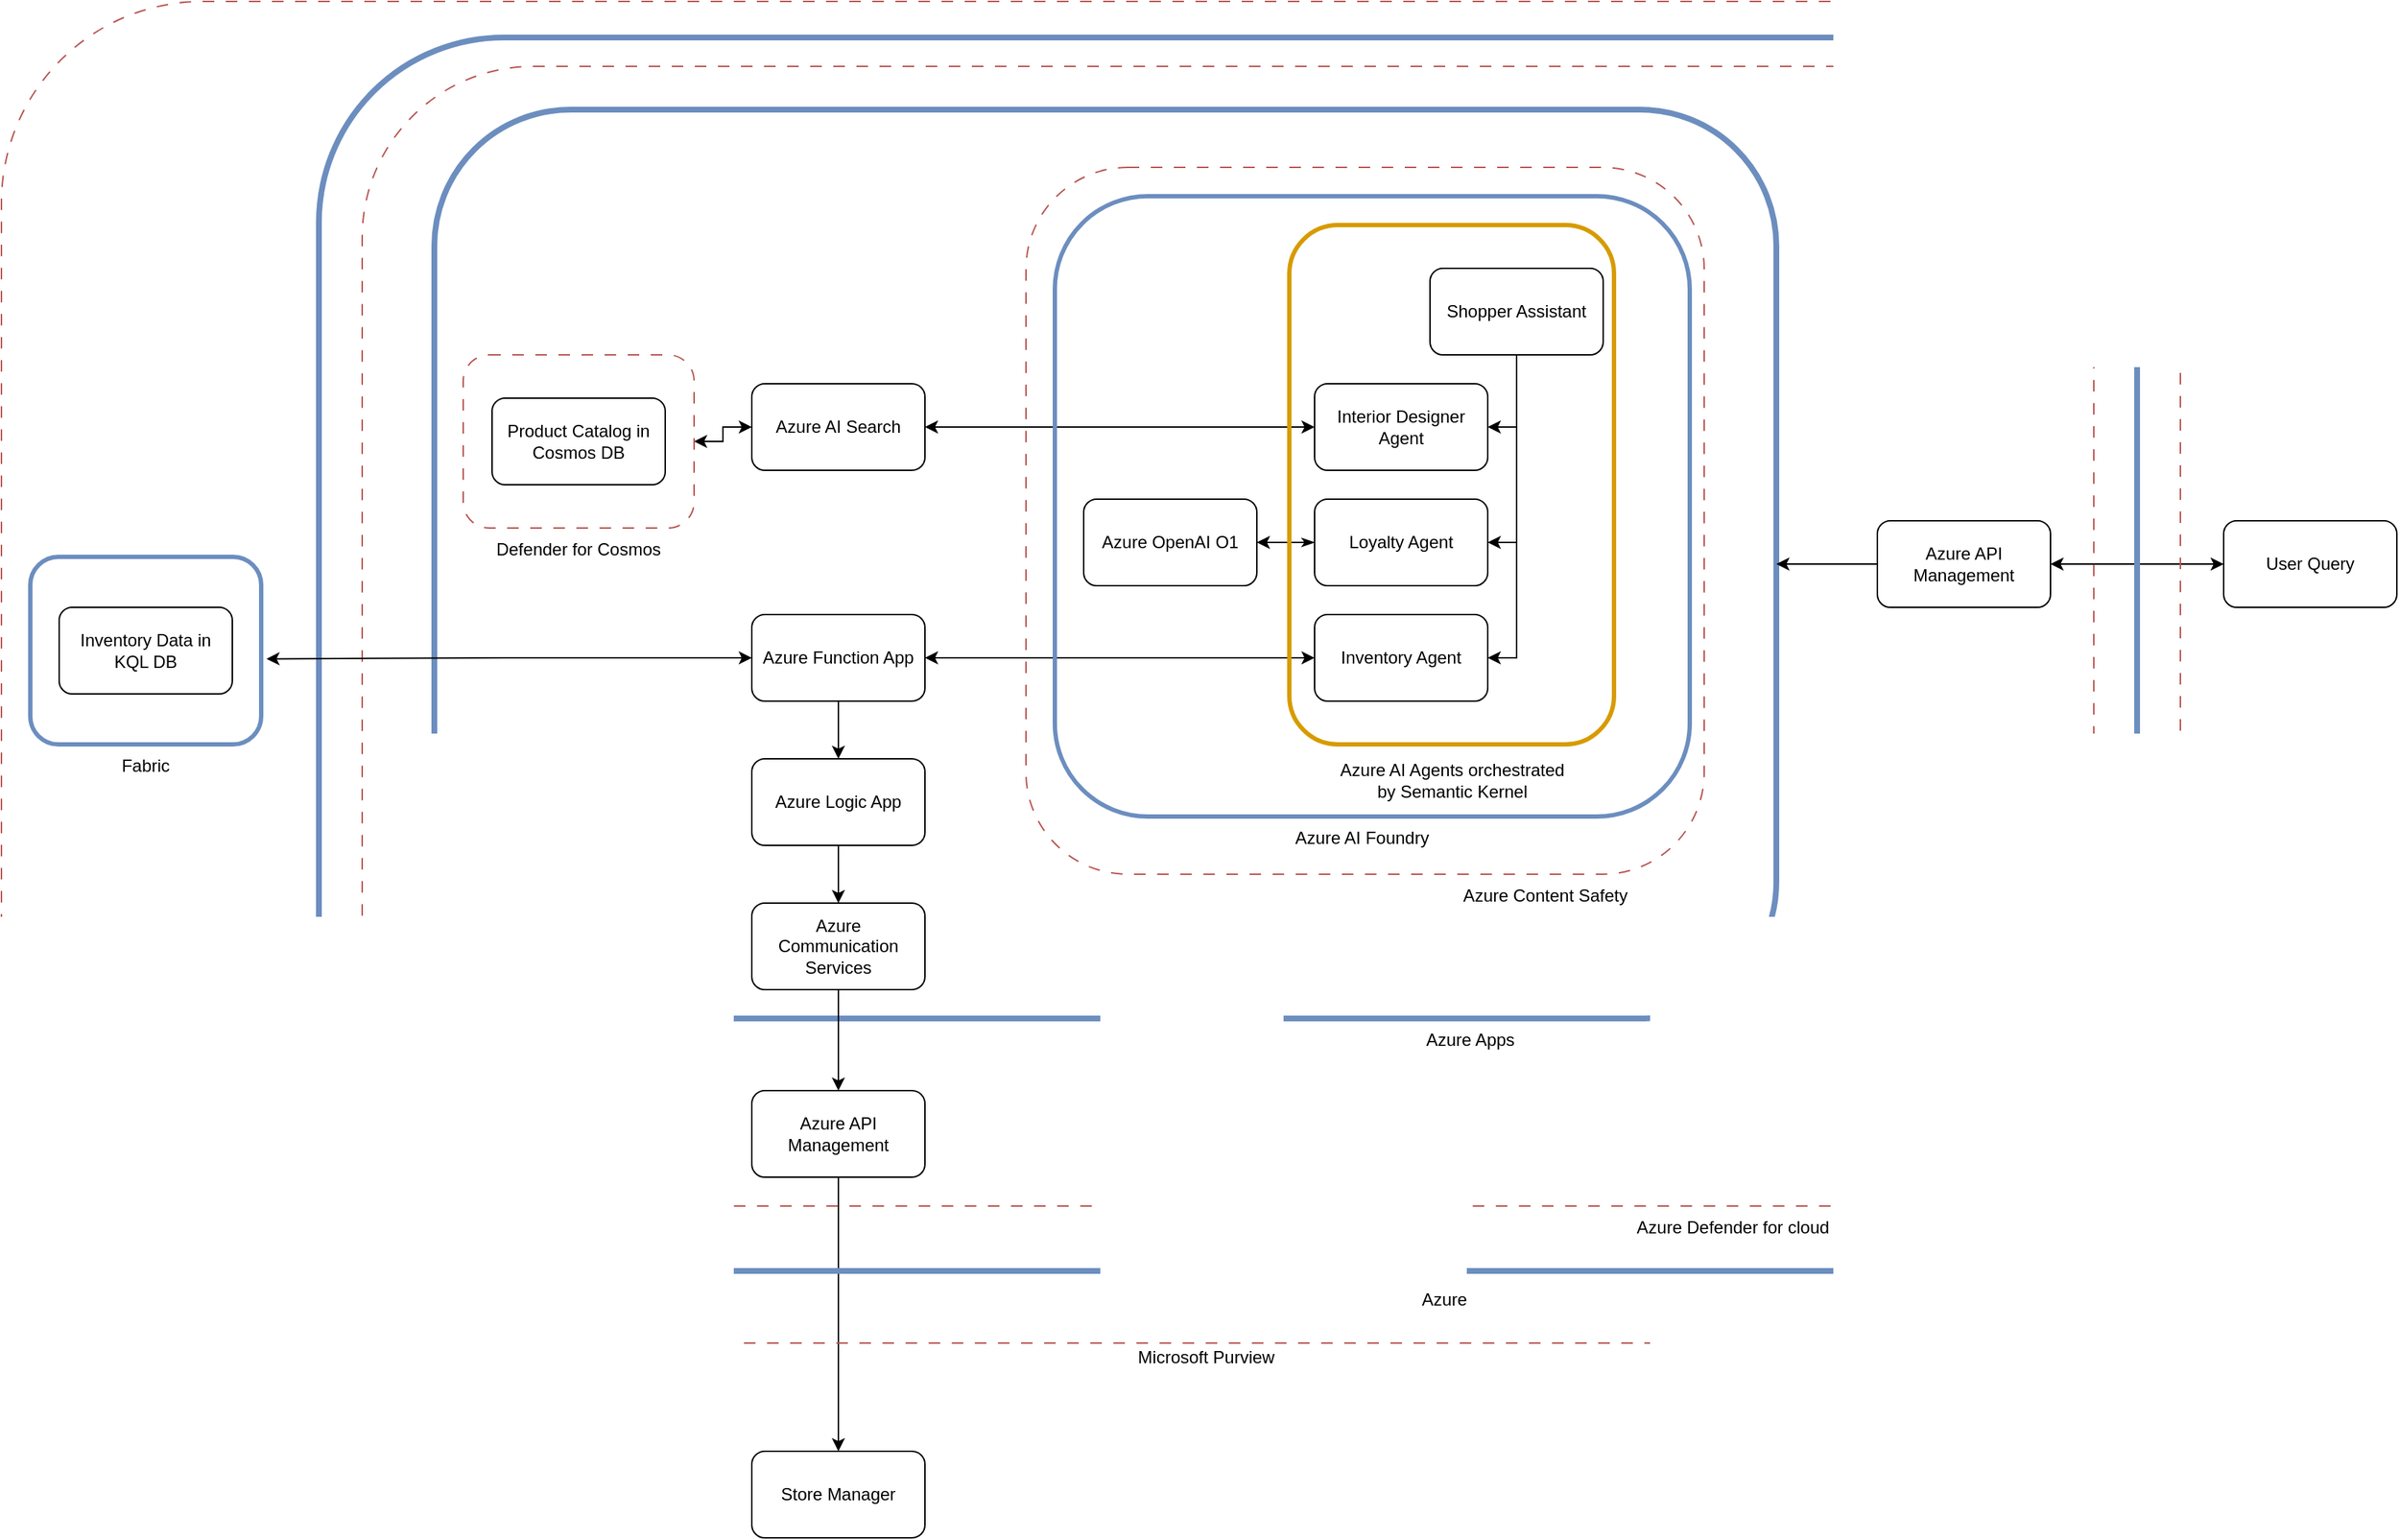 <mxfile version="26.2.14">
  <diagram name="Page-1" id="2i3wXNEGkjuxt278Jh7A">
    <mxGraphModel dx="2594" dy="1614" grid="1" gridSize="10" guides="1" tooltips="1" connect="1" arrows="1" fold="1" page="0" pageScale="1" pageWidth="1100" pageHeight="850" math="0" shadow="0">
      <root>
        <mxCell id="0" />
        <mxCell id="1" parent="0" />
        <mxCell id="IyQ0IFTyMNWTeg9eIhTh-50" style="edgeStyle=orthogonalEdgeStyle;rounded=0;orthogonalLoop=1;jettySize=auto;html=1;exitX=0.5;exitY=1;exitDx=0;exitDy=0;entryX=0.5;entryY=0;entryDx=0;entryDy=0;" edge="1" parent="1" source="IyQ0IFTyMNWTeg9eIhTh-35" target="IyQ0IFTyMNWTeg9eIhTh-36">
          <mxGeometry relative="1" as="geometry" />
        </mxCell>
        <mxCell id="IyQ0IFTyMNWTeg9eIhTh-35" value="Azure Function App" style="rounded=1;whiteSpace=wrap;html=1;" vertex="1" parent="1">
          <mxGeometry x="320" y="400" width="120" height="60" as="geometry" />
        </mxCell>
        <mxCell id="IyQ0IFTyMNWTeg9eIhTh-42" value="" style="rounded=1;whiteSpace=wrap;html=1;fillColor=none;strokeColor=#6c8ebf;strokeWidth=4;" vertex="1" parent="1">
          <mxGeometry x="100" y="50" width="930" height="630" as="geometry" />
        </mxCell>
        <mxCell id="IyQ0IFTyMNWTeg9eIhTh-51" style="edgeStyle=orthogonalEdgeStyle;rounded=0;orthogonalLoop=1;jettySize=auto;html=1;exitX=0.5;exitY=1;exitDx=0;exitDy=0;entryX=0.5;entryY=0;entryDx=0;entryDy=0;" edge="1" parent="1" source="IyQ0IFTyMNWTeg9eIhTh-36" target="IyQ0IFTyMNWTeg9eIhTh-37">
          <mxGeometry relative="1" as="geometry" />
        </mxCell>
        <mxCell id="IyQ0IFTyMNWTeg9eIhTh-36" value="Azure Logic App" style="rounded=1;whiteSpace=wrap;html=1;" vertex="1" parent="1">
          <mxGeometry x="320" y="500" width="120" height="60" as="geometry" />
        </mxCell>
        <mxCell id="IyQ0IFTyMNWTeg9eIhTh-61" style="edgeStyle=orthogonalEdgeStyle;rounded=0;orthogonalLoop=1;jettySize=auto;html=1;exitX=0.5;exitY=1;exitDx=0;exitDy=0;entryX=0.5;entryY=0;entryDx=0;entryDy=0;" edge="1" parent="1" source="IyQ0IFTyMNWTeg9eIhTh-37" target="IyQ0IFTyMNWTeg9eIhTh-60">
          <mxGeometry relative="1" as="geometry" />
        </mxCell>
        <mxCell id="IyQ0IFTyMNWTeg9eIhTh-37" value="Azure Communication Services" style="rounded=1;whiteSpace=wrap;html=1;" vertex="1" parent="1">
          <mxGeometry x="320" y="600" width="120" height="60" as="geometry" />
        </mxCell>
        <mxCell id="IyQ0IFTyMNWTeg9eIhTh-41" value="Store Manager" style="rounded=1;whiteSpace=wrap;html=1;" vertex="1" parent="1">
          <mxGeometry x="320" y="980" width="120" height="60" as="geometry" />
        </mxCell>
        <mxCell id="IyQ0IFTyMNWTeg9eIhTh-6" value="" style="group" vertex="1" connectable="0" parent="1">
          <mxGeometry x="-180" y="360" width="160" height="160" as="geometry" />
        </mxCell>
        <mxCell id="IyQ0IFTyMNWTeg9eIhTh-1" value="Inventory Data in KQL DB" style="rounded=1;whiteSpace=wrap;html=1;" vertex="1" parent="IyQ0IFTyMNWTeg9eIhTh-6">
          <mxGeometry x="20" y="35" width="120" height="60" as="geometry" />
        </mxCell>
        <mxCell id="IyQ0IFTyMNWTeg9eIhTh-3" value="" style="rounded=1;whiteSpace=wrap;html=1;fillColor=none;strokeWidth=3;strokeColor=#6c8ebf;" vertex="1" parent="IyQ0IFTyMNWTeg9eIhTh-6">
          <mxGeometry width="160" height="130" as="geometry" />
        </mxCell>
        <mxCell id="IyQ0IFTyMNWTeg9eIhTh-4" value="Fabric" style="text;html=1;align=center;verticalAlign=middle;whiteSpace=wrap;rounded=0;" vertex="1" parent="IyQ0IFTyMNWTeg9eIhTh-6">
          <mxGeometry x="50" y="130" width="60" height="30" as="geometry" />
        </mxCell>
        <mxCell id="IyQ0IFTyMNWTeg9eIhTh-43" value="Azure Apps" style="text;html=1;align=center;verticalAlign=middle;whiteSpace=wrap;rounded=0;" vertex="1" parent="1">
          <mxGeometry x="782.5" y="680" width="70" height="30" as="geometry" />
        </mxCell>
        <mxCell id="IyQ0IFTyMNWTeg9eIhTh-33" value="Azure Content Safety" style="text;html=1;align=center;verticalAlign=middle;whiteSpace=wrap;rounded=0;container=0;" vertex="1" parent="1">
          <mxGeometry x="810" y="580" width="120" height="30" as="geometry" />
        </mxCell>
        <mxCell id="IyQ0IFTyMNWTeg9eIhTh-29" value="Azure AI Foundry" style="text;html=1;align=center;verticalAlign=middle;whiteSpace=wrap;rounded=0;container=0;" vertex="1" parent="1">
          <mxGeometry x="692.5" y="540" width="100" height="30" as="geometry" />
        </mxCell>
        <mxCell id="IyQ0IFTyMNWTeg9eIhTh-27" value="Azure OpenAI O1" style="rounded=1;whiteSpace=wrap;html=1;container=0;" vertex="1" parent="1">
          <mxGeometry x="550" y="320" width="120" height="60" as="geometry" />
        </mxCell>
        <mxCell id="IyQ0IFTyMNWTeg9eIhTh-20" style="edgeStyle=orthogonalEdgeStyle;rounded=0;orthogonalLoop=1;jettySize=auto;html=1;exitX=0.5;exitY=1;exitDx=0;exitDy=0;entryX=1;entryY=0.5;entryDx=0;entryDy=0;" edge="1" parent="1" source="IyQ0IFTyMNWTeg9eIhTh-16" target="IyQ0IFTyMNWTeg9eIhTh-17">
          <mxGeometry relative="1" as="geometry" />
        </mxCell>
        <mxCell id="IyQ0IFTyMNWTeg9eIhTh-21" style="edgeStyle=orthogonalEdgeStyle;rounded=0;orthogonalLoop=1;jettySize=auto;html=1;exitX=0.5;exitY=1;exitDx=0;exitDy=0;entryX=1;entryY=0.5;entryDx=0;entryDy=0;" edge="1" parent="1" source="IyQ0IFTyMNWTeg9eIhTh-16" target="IyQ0IFTyMNWTeg9eIhTh-18">
          <mxGeometry relative="1" as="geometry" />
        </mxCell>
        <mxCell id="IyQ0IFTyMNWTeg9eIhTh-22" style="edgeStyle=orthogonalEdgeStyle;rounded=0;orthogonalLoop=1;jettySize=auto;html=1;exitX=0.5;exitY=1;exitDx=0;exitDy=0;entryX=1;entryY=0.5;entryDx=0;entryDy=0;" edge="1" parent="1" source="IyQ0IFTyMNWTeg9eIhTh-16" target="IyQ0IFTyMNWTeg9eIhTh-19">
          <mxGeometry relative="1" as="geometry" />
        </mxCell>
        <mxCell id="IyQ0IFTyMNWTeg9eIhTh-16" value="Shopper Assistant" style="rounded=1;whiteSpace=wrap;html=1;container=0;" vertex="1" parent="1">
          <mxGeometry x="790" y="160" width="120" height="60" as="geometry" />
        </mxCell>
        <mxCell id="IyQ0IFTyMNWTeg9eIhTh-46" style="edgeStyle=orthogonalEdgeStyle;rounded=0;orthogonalLoop=1;jettySize=auto;html=1;exitX=0;exitY=0.5;exitDx=0;exitDy=0;entryX=1;entryY=0.5;entryDx=0;entryDy=0;startArrow=classic;startFill=1;" edge="1" parent="1" source="IyQ0IFTyMNWTeg9eIhTh-17" target="IyQ0IFTyMNWTeg9eIhTh-45">
          <mxGeometry relative="1" as="geometry" />
        </mxCell>
        <mxCell id="IyQ0IFTyMNWTeg9eIhTh-17" value="Interior Designer Agent" style="rounded=1;whiteSpace=wrap;html=1;container=0;" vertex="1" parent="1">
          <mxGeometry x="710" y="240" width="120" height="60" as="geometry" />
        </mxCell>
        <mxCell id="IyQ0IFTyMNWTeg9eIhTh-44" style="edgeStyle=orthogonalEdgeStyle;rounded=0;orthogonalLoop=1;jettySize=auto;html=1;exitX=0;exitY=0.5;exitDx=0;exitDy=0;entryX=1;entryY=0.5;entryDx=0;entryDy=0;strokeColor=default;startArrow=classicThin;startFill=1;" edge="1" parent="1" source="IyQ0IFTyMNWTeg9eIhTh-18" target="IyQ0IFTyMNWTeg9eIhTh-27">
          <mxGeometry relative="1" as="geometry" />
        </mxCell>
        <mxCell id="IyQ0IFTyMNWTeg9eIhTh-18" value="Loyalty Agent" style="rounded=1;whiteSpace=wrap;html=1;container=0;" vertex="1" parent="1">
          <mxGeometry x="710" y="320" width="120" height="60" as="geometry" />
        </mxCell>
        <mxCell id="IyQ0IFTyMNWTeg9eIhTh-49" style="edgeStyle=orthogonalEdgeStyle;rounded=0;orthogonalLoop=1;jettySize=auto;html=1;exitX=0;exitY=0.5;exitDx=0;exitDy=0;entryX=1;entryY=0.5;entryDx=0;entryDy=0;startArrow=classic;startFill=1;" edge="1" parent="1" source="IyQ0IFTyMNWTeg9eIhTh-19" target="IyQ0IFTyMNWTeg9eIhTh-35">
          <mxGeometry relative="1" as="geometry" />
        </mxCell>
        <mxCell id="IyQ0IFTyMNWTeg9eIhTh-19" value="Inventory Agent" style="rounded=1;whiteSpace=wrap;html=1;container=0;" vertex="1" parent="1">
          <mxGeometry x="710" y="400" width="120" height="60" as="geometry" />
        </mxCell>
        <mxCell id="IyQ0IFTyMNWTeg9eIhTh-23" value="" style="rounded=1;whiteSpace=wrap;html=1;fillColor=none;strokeColor=#d79b00;strokeWidth=3;container=0;" vertex="1" parent="1">
          <mxGeometry x="692.5" y="130" width="225" height="360" as="geometry" />
        </mxCell>
        <mxCell id="IyQ0IFTyMNWTeg9eIhTh-24" value="Azure AI Agents orchestrated by Semantic Kernel" style="text;html=1;align=center;verticalAlign=middle;whiteSpace=wrap;rounded=0;container=0;" vertex="1" parent="1">
          <mxGeometry x="722.5" y="500" width="165" height="30" as="geometry" />
        </mxCell>
        <mxCell id="IyQ0IFTyMNWTeg9eIhTh-28" value="" style="rounded=1;whiteSpace=wrap;html=1;fillColor=none;strokeColor=#6c8ebf;strokeWidth=3;container=0;" vertex="1" parent="1">
          <mxGeometry x="530" y="110" width="440" height="430" as="geometry" />
        </mxCell>
        <mxCell id="IyQ0IFTyMNWTeg9eIhTh-32" value="" style="rounded=1;whiteSpace=wrap;html=1;fillColor=none;dashed=1;strokeColor=#b85450;strokeWidth=1;dashPattern=8 8;container=0;" vertex="1" parent="1">
          <mxGeometry x="510" y="90" width="470" height="490" as="geometry" />
        </mxCell>
        <mxCell id="IyQ0IFTyMNWTeg9eIhTh-72" style="edgeStyle=orthogonalEdgeStyle;rounded=0;orthogonalLoop=1;jettySize=auto;html=1;exitX=0;exitY=0.5;exitDx=0;exitDy=0;startArrow=classic;startFill=1;" edge="1" parent="1" source="IyQ0IFTyMNWTeg9eIhTh-45" target="IyQ0IFTyMNWTeg9eIhTh-8">
          <mxGeometry relative="1" as="geometry" />
        </mxCell>
        <mxCell id="IyQ0IFTyMNWTeg9eIhTh-45" value="Azure AI Search" style="rounded=1;whiteSpace=wrap;html=1;" vertex="1" parent="1">
          <mxGeometry x="320" y="240" width="120" height="60" as="geometry" />
        </mxCell>
        <mxCell id="IyQ0IFTyMNWTeg9eIhTh-56" style="edgeStyle=orthogonalEdgeStyle;rounded=0;orthogonalLoop=1;jettySize=auto;html=1;exitX=0;exitY=0.5;exitDx=0;exitDy=0;entryX=1;entryY=0.5;entryDx=0;entryDy=0;startArrow=classic;startFill=1;" edge="1" parent="1" source="IyQ0IFTyMNWTeg9eIhTh-54" target="IyQ0IFTyMNWTeg9eIhTh-55">
          <mxGeometry relative="1" as="geometry" />
        </mxCell>
        <mxCell id="IyQ0IFTyMNWTeg9eIhTh-54" value="User Query" style="rounded=1;whiteSpace=wrap;html=1;" vertex="1" parent="1">
          <mxGeometry x="1340" y="335" width="120" height="60" as="geometry" />
        </mxCell>
        <mxCell id="IyQ0IFTyMNWTeg9eIhTh-59" style="edgeStyle=orthogonalEdgeStyle;rounded=0;orthogonalLoop=1;jettySize=auto;html=1;exitX=0;exitY=0.5;exitDx=0;exitDy=0;entryX=1;entryY=0.5;entryDx=0;entryDy=0;" edge="1" parent="1" source="IyQ0IFTyMNWTeg9eIhTh-55" target="IyQ0IFTyMNWTeg9eIhTh-42">
          <mxGeometry relative="1" as="geometry" />
        </mxCell>
        <mxCell id="IyQ0IFTyMNWTeg9eIhTh-55" value="Azure API Management" style="rounded=1;whiteSpace=wrap;html=1;" vertex="1" parent="1">
          <mxGeometry x="1100" y="335" width="120" height="60" as="geometry" />
        </mxCell>
        <mxCell id="IyQ0IFTyMNWTeg9eIhTh-62" style="edgeStyle=orthogonalEdgeStyle;rounded=0;orthogonalLoop=1;jettySize=auto;html=1;exitX=0.5;exitY=1;exitDx=0;exitDy=0;entryX=0.5;entryY=0;entryDx=0;entryDy=0;" edge="1" parent="1" source="IyQ0IFTyMNWTeg9eIhTh-60" target="IyQ0IFTyMNWTeg9eIhTh-41">
          <mxGeometry relative="1" as="geometry" />
        </mxCell>
        <mxCell id="IyQ0IFTyMNWTeg9eIhTh-60" value="Azure API Management" style="rounded=1;whiteSpace=wrap;html=1;" vertex="1" parent="1">
          <mxGeometry x="320" y="730" width="120" height="60" as="geometry" />
        </mxCell>
        <mxCell id="IyQ0IFTyMNWTeg9eIhTh-63" value="" style="rounded=1;whiteSpace=wrap;html=1;fillColor=none;strokeColor=#b85450;dashed=1;dashPattern=8 8;" vertex="1" parent="1">
          <mxGeometry x="50" y="20" width="1200" height="790" as="geometry" />
        </mxCell>
        <mxCell id="IyQ0IFTyMNWTeg9eIhTh-64" value="Azure Defender for cloud" style="text;html=1;align=center;verticalAlign=middle;whiteSpace=wrap;rounded=0;" vertex="1" parent="1">
          <mxGeometry x="930" y="810" width="140" height="30" as="geometry" />
        </mxCell>
        <mxCell id="IyQ0IFTyMNWTeg9eIhTh-65" value="" style="rounded=1;whiteSpace=wrap;html=1;fillColor=none;strokeColor=#6c8ebf;strokeWidth=4;" vertex="1" parent="1">
          <mxGeometry x="20" width="1260" height="855" as="geometry" />
        </mxCell>
        <mxCell id="IyQ0IFTyMNWTeg9eIhTh-67" value="" style="rounded=1;whiteSpace=wrap;html=1;fillColor=none;strokeColor=#b85450;dashed=1;dashPattern=8 8;" vertex="1" parent="1">
          <mxGeometry x="-200" y="-25" width="1510" height="930" as="geometry" />
        </mxCell>
        <mxCell id="IyQ0IFTyMNWTeg9eIhTh-66" value="Azure" style="text;html=1;align=center;verticalAlign=middle;whiteSpace=wrap;rounded=0;" vertex="1" parent="1">
          <mxGeometry x="770" y="860" width="60" height="30" as="geometry" />
        </mxCell>
        <mxCell id="IyQ0IFTyMNWTeg9eIhTh-68" value="Microsoft Purview" style="text;html=1;align=center;verticalAlign=middle;whiteSpace=wrap;rounded=0;" vertex="1" parent="1">
          <mxGeometry x="580" y="900" width="110" height="30" as="geometry" />
        </mxCell>
        <mxCell id="IyQ0IFTyMNWTeg9eIhTh-2" value="Product Catalog in Cosmos DB" style="rounded=1;whiteSpace=wrap;html=1;" vertex="1" parent="1">
          <mxGeometry x="140" y="250" width="120" height="60" as="geometry" />
        </mxCell>
        <mxCell id="IyQ0IFTyMNWTeg9eIhTh-8" value="" style="rounded=1;whiteSpace=wrap;html=1;fillColor=none;strokeColor=#b85450;strokeWidth=1;dashed=1;dashPattern=8 8;" vertex="1" parent="1">
          <mxGeometry x="120" y="220" width="160" height="120" as="geometry" />
        </mxCell>
        <mxCell id="IyQ0IFTyMNWTeg9eIhTh-9" value="Defender for Cosmos" style="text;html=1;align=center;verticalAlign=middle;whiteSpace=wrap;rounded=0;" vertex="1" parent="1">
          <mxGeometry x="140" y="340" width="120" height="30" as="geometry" />
        </mxCell>
        <mxCell id="IyQ0IFTyMNWTeg9eIhTh-71" style="edgeStyle=orthogonalEdgeStyle;rounded=0;orthogonalLoop=1;jettySize=auto;html=1;exitX=0;exitY=0.5;exitDx=0;exitDy=0;entryX=1.023;entryY=0.544;entryDx=0;entryDy=0;entryPerimeter=0;startArrow=classic;startFill=1;" edge="1" parent="1" source="IyQ0IFTyMNWTeg9eIhTh-35" target="IyQ0IFTyMNWTeg9eIhTh-3">
          <mxGeometry relative="1" as="geometry" />
        </mxCell>
      </root>
    </mxGraphModel>
  </diagram>
</mxfile>
